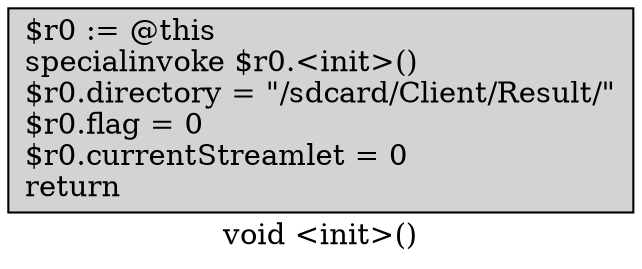 digraph "void <init>()" {
    label="void <init>()";
    node [shape=box];
    "0" [style=filled,fillcolor=gray,style=filled,fillcolor=lightgray,label="$r0 := @this\lspecialinvoke $r0.<init>()\l$r0.directory = \"/sdcard/Client/Result/\"\l$r0.flag = 0\l$r0.currentStreamlet = 0\lreturn\l",];
}
